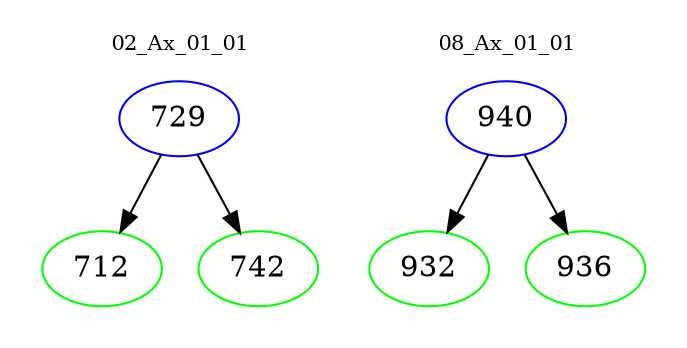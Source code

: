 digraph{
subgraph cluster_0 {
color = white
label = "02_Ax_01_01";
fontsize=10;
T0_729 [label="729", color="blue"]
T0_729 -> T0_712 [color="black"]
T0_712 [label="712", color="green"]
T0_729 -> T0_742 [color="black"]
T0_742 [label="742", color="green"]
}
subgraph cluster_1 {
color = white
label = "08_Ax_01_01";
fontsize=10;
T1_940 [label="940", color="blue"]
T1_940 -> T1_932 [color="black"]
T1_932 [label="932", color="green"]
T1_940 -> T1_936 [color="black"]
T1_936 [label="936", color="green"]
}
}
